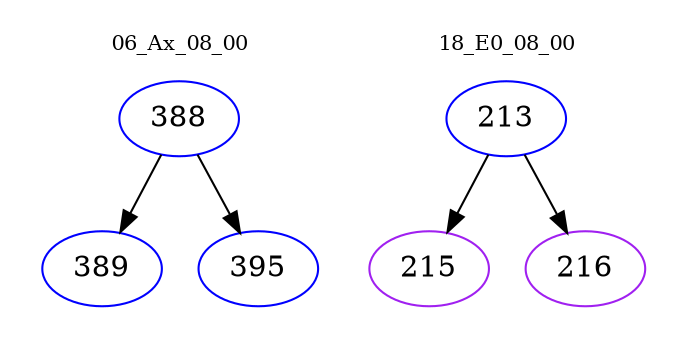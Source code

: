 digraph{
subgraph cluster_0 {
color = white
label = "06_Ax_08_00";
fontsize=10;
T0_388 [label="388", color="blue"]
T0_388 -> T0_389 [color="black"]
T0_389 [label="389", color="blue"]
T0_388 -> T0_395 [color="black"]
T0_395 [label="395", color="blue"]
}
subgraph cluster_1 {
color = white
label = "18_E0_08_00";
fontsize=10;
T1_213 [label="213", color="blue"]
T1_213 -> T1_215 [color="black"]
T1_215 [label="215", color="purple"]
T1_213 -> T1_216 [color="black"]
T1_216 [label="216", color="purple"]
}
}
